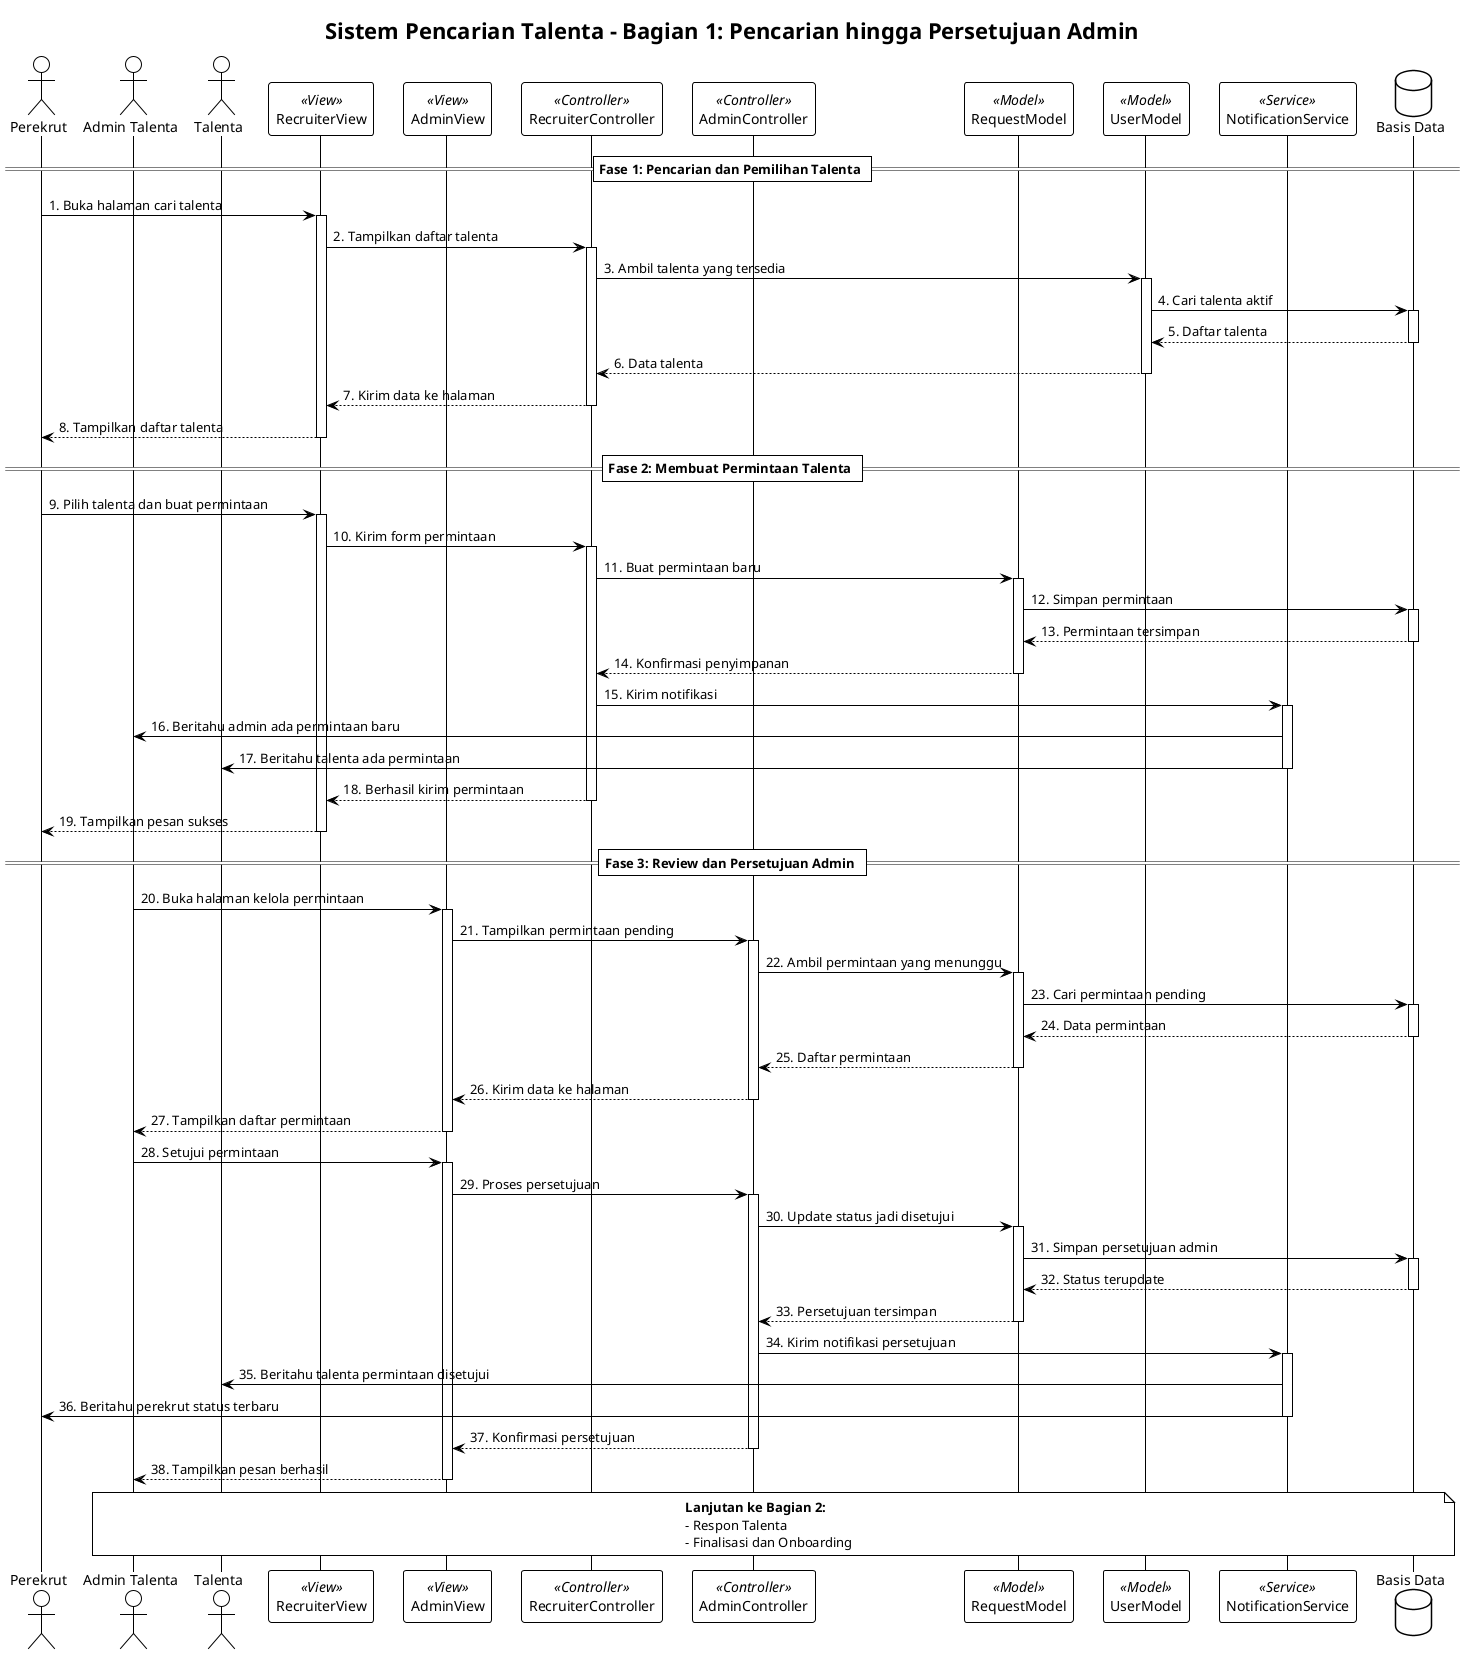 @startuml Talent_Request_Focus_Part1
!theme plain
skinparam monochrome true
skinparam shadowing false

title Sistem Pencarian Talenta - Bagian 1: Pencarian hingga Persetujuan Admin

actor "Perekrut" as Recruiter
actor "Admin Talenta" as Admin
actor "Talenta" as Talent

participant "RecruiterView" as RecruiterView << View >>
participant "AdminView" as AdminView << View >>

participant "RecruiterController" as RecruiterController << Controller >>
participant "AdminController" as AdminController << Controller >>

participant "RequestModel" as RequestModel << Model >>
participant "UserModel" as UserModel << Model >>
participant "NotificationService" as NotificationService << Service >>

database "Basis Data" as Database

== Fase 1: Pencarian dan Pemilihan Talenta ==
Recruiter -> RecruiterView: 1. Buka halaman cari talenta
activate RecruiterView
RecruiterView -> RecruiterController: 2. Tampilkan daftar talenta
activate RecruiterController
RecruiterController -> UserModel: 3. Ambil talenta yang tersedia
activate UserModel
UserModel -> Database: 4. Cari talenta aktif
activate Database
Database --> UserModel: 5. Daftar talenta
deactivate Database
UserModel --> RecruiterController: 6. Data talenta
deactivate UserModel
RecruiterController --> RecruiterView: 7. Kirim data ke halaman
deactivate RecruiterController
RecruiterView --> Recruiter: 8. Tampilkan daftar talenta
deactivate RecruiterView

== Fase 2: Membuat Permintaan Talenta ==
Recruiter -> RecruiterView: 9. Pilih talenta dan buat permintaan
activate RecruiterView
RecruiterView -> RecruiterController: 10. Kirim form permintaan
activate RecruiterController
RecruiterController -> RequestModel: 11. Buat permintaan baru
activate RequestModel
RequestModel -> Database: 12. Simpan permintaan
activate Database
Database --> RequestModel: 13. Permintaan tersimpan
deactivate Database
RequestModel --> RecruiterController: 14. Konfirmasi penyimpanan
deactivate RequestModel

RecruiterController -> NotificationService: 15. Kirim notifikasi
activate NotificationService
NotificationService -> Admin: 16. Beritahu admin ada permintaan baru
NotificationService -> Talent: 17. Beritahu talenta ada permintaan
deactivate NotificationService

RecruiterController --> RecruiterView: 18. Berhasil kirim permintaan
deactivate RecruiterController
RecruiterView --> Recruiter: 19. Tampilkan pesan sukses
deactivate RecruiterView

== Fase 3: Review dan Persetujuan Admin ==
Admin -> AdminView: 20. Buka halaman kelola permintaan
activate AdminView
AdminView -> AdminController: 21. Tampilkan permintaan pending
activate AdminController
AdminController -> RequestModel: 22. Ambil permintaan yang menunggu
activate RequestModel
RequestModel -> Database: 23. Cari permintaan pending
activate Database
Database --> RequestModel: 24. Data permintaan
deactivate Database
RequestModel --> AdminController: 25. Daftar permintaan
deactivate RequestModel
AdminController --> AdminView: 26. Kirim data ke halaman
deactivate AdminController
AdminView --> Admin: 27. Tampilkan daftar permintaan
deactivate AdminView

Admin -> AdminView: 28. Setujui permintaan
activate AdminView
AdminView -> AdminController: 29. Proses persetujuan
activate AdminController
AdminController -> RequestModel: 30. Update status jadi disetujui
activate RequestModel
RequestModel -> Database: 31. Simpan persetujuan admin
activate Database
Database --> RequestModel: 32. Status terupdate
deactivate Database
RequestModel --> AdminController: 33. Persetujuan tersimpan
deactivate RequestModel

AdminController -> NotificationService: 34. Kirim notifikasi persetujuan
activate NotificationService
NotificationService -> Talent: 35. Beritahu talenta permintaan disetujui
NotificationService -> Recruiter: 36. Beritahu perekrut status terbaru
deactivate NotificationService

AdminController --> AdminView: 37. Konfirmasi persetujuan
deactivate AdminController
AdminView --> Admin: 38. Tampilkan pesan berhasil
deactivate AdminView

note over Admin, Database
  **Lanjutan ke Bagian 2:**
  - Respon Talenta
  - Finalisasi dan Onboarding
end note

@enduml